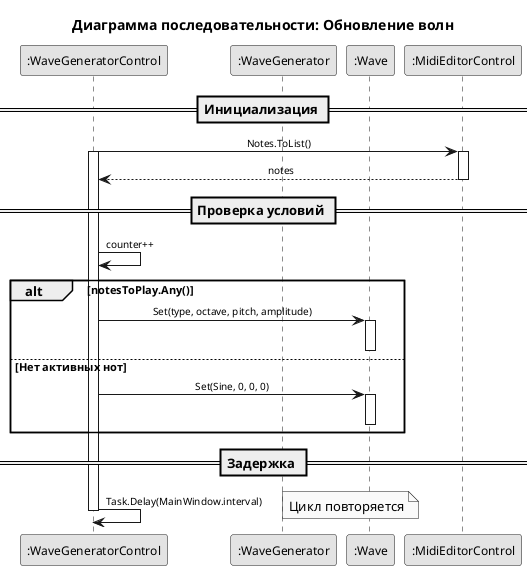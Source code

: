 @startuml SequenceDiagram
!define RECTANGLE participant

skinparam monochrome true
skinparam shadowing false
skinparam sequenceMessageAlign center
skinparam sequenceArrowFontSize 10
skinparam sequenceParticipantFontSize 12
skinparam sequenceParticipantFontName Arial

title Диаграмма последовательности: Обновление волн

RECTANGLE ":WaveGeneratorControl" as WGC
RECTANGLE ":WaveGenerator" as WG
RECTANGLE ":Wave" as W
RECTANGLE ":MidiEditorControl" as MEC

== Инициализация ==
WGC -> MEC: Notes.ToList()
activate WGC
activate MEC
MEC --> WGC: notes
deactivate MEC

== Проверка условий ==
WGC -> WGC: counter++
alt notesToPlay.Any()
  WGC -> W: Set(type, octave, pitch, amplitude)
  activate W
  deactivate W
else Нет активных нот
  WGC -> W: Set(Sine, 0, 0, 0)
  activate W
  deactivate W
end alt

== Задержка ==
WGC -> WGC: Task.Delay(MainWindow.interval)
deactivate WGC

note right: Цикл повторяется

@enduml